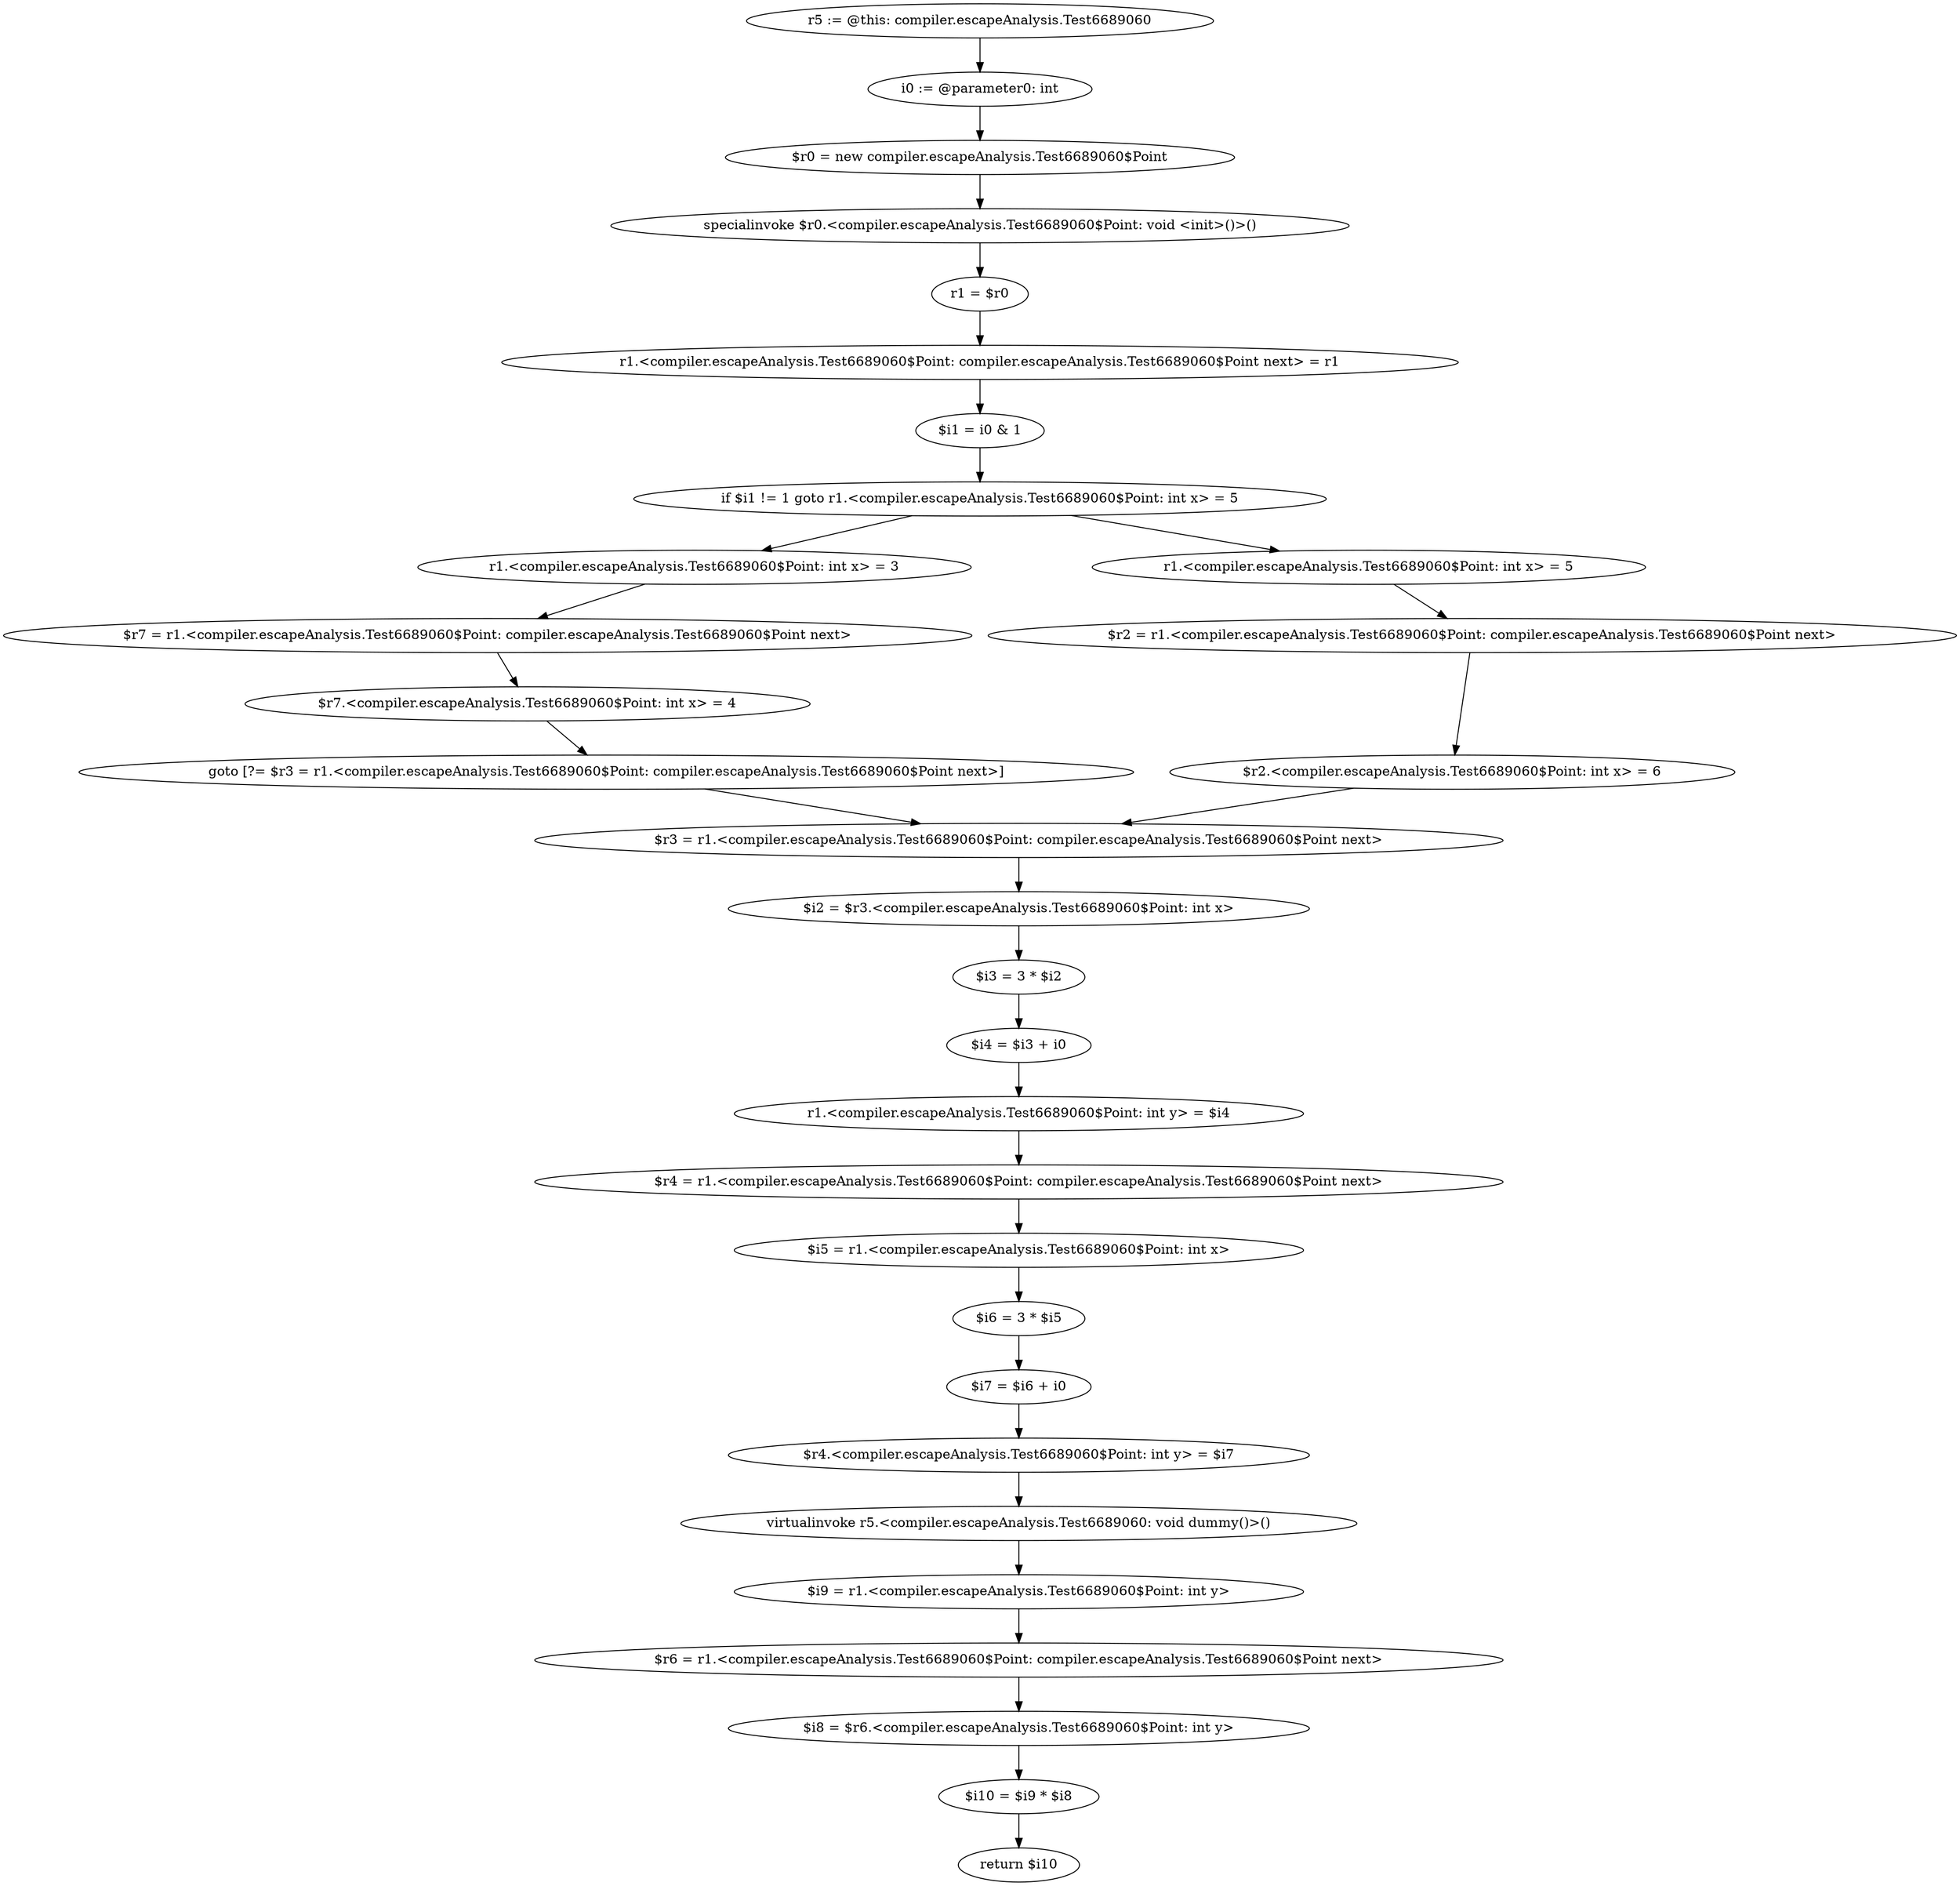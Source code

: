 digraph "unitGraph" {
    "r5 := @this: compiler.escapeAnalysis.Test6689060"
    "i0 := @parameter0: int"
    "$r0 = new compiler.escapeAnalysis.Test6689060$Point"
    "specialinvoke $r0.<compiler.escapeAnalysis.Test6689060$Point: void <init>()>()"
    "r1 = $r0"
    "r1.<compiler.escapeAnalysis.Test6689060$Point: compiler.escapeAnalysis.Test6689060$Point next> = r1"
    "$i1 = i0 & 1"
    "if $i1 != 1 goto r1.<compiler.escapeAnalysis.Test6689060$Point: int x> = 5"
    "r1.<compiler.escapeAnalysis.Test6689060$Point: int x> = 3"
    "$r7 = r1.<compiler.escapeAnalysis.Test6689060$Point: compiler.escapeAnalysis.Test6689060$Point next>"
    "$r7.<compiler.escapeAnalysis.Test6689060$Point: int x> = 4"
    "goto [?= $r3 = r1.<compiler.escapeAnalysis.Test6689060$Point: compiler.escapeAnalysis.Test6689060$Point next>]"
    "r1.<compiler.escapeAnalysis.Test6689060$Point: int x> = 5"
    "$r2 = r1.<compiler.escapeAnalysis.Test6689060$Point: compiler.escapeAnalysis.Test6689060$Point next>"
    "$r2.<compiler.escapeAnalysis.Test6689060$Point: int x> = 6"
    "$r3 = r1.<compiler.escapeAnalysis.Test6689060$Point: compiler.escapeAnalysis.Test6689060$Point next>"
    "$i2 = $r3.<compiler.escapeAnalysis.Test6689060$Point: int x>"
    "$i3 = 3 * $i2"
    "$i4 = $i3 + i0"
    "r1.<compiler.escapeAnalysis.Test6689060$Point: int y> = $i4"
    "$r4 = r1.<compiler.escapeAnalysis.Test6689060$Point: compiler.escapeAnalysis.Test6689060$Point next>"
    "$i5 = r1.<compiler.escapeAnalysis.Test6689060$Point: int x>"
    "$i6 = 3 * $i5"
    "$i7 = $i6 + i0"
    "$r4.<compiler.escapeAnalysis.Test6689060$Point: int y> = $i7"
    "virtualinvoke r5.<compiler.escapeAnalysis.Test6689060: void dummy()>()"
    "$i9 = r1.<compiler.escapeAnalysis.Test6689060$Point: int y>"
    "$r6 = r1.<compiler.escapeAnalysis.Test6689060$Point: compiler.escapeAnalysis.Test6689060$Point next>"
    "$i8 = $r6.<compiler.escapeAnalysis.Test6689060$Point: int y>"
    "$i10 = $i9 * $i8"
    "return $i10"
    "r5 := @this: compiler.escapeAnalysis.Test6689060"->"i0 := @parameter0: int";
    "i0 := @parameter0: int"->"$r0 = new compiler.escapeAnalysis.Test6689060$Point";
    "$r0 = new compiler.escapeAnalysis.Test6689060$Point"->"specialinvoke $r0.<compiler.escapeAnalysis.Test6689060$Point: void <init>()>()";
    "specialinvoke $r0.<compiler.escapeAnalysis.Test6689060$Point: void <init>()>()"->"r1 = $r0";
    "r1 = $r0"->"r1.<compiler.escapeAnalysis.Test6689060$Point: compiler.escapeAnalysis.Test6689060$Point next> = r1";
    "r1.<compiler.escapeAnalysis.Test6689060$Point: compiler.escapeAnalysis.Test6689060$Point next> = r1"->"$i1 = i0 & 1";
    "$i1 = i0 & 1"->"if $i1 != 1 goto r1.<compiler.escapeAnalysis.Test6689060$Point: int x> = 5";
    "if $i1 != 1 goto r1.<compiler.escapeAnalysis.Test6689060$Point: int x> = 5"->"r1.<compiler.escapeAnalysis.Test6689060$Point: int x> = 3";
    "if $i1 != 1 goto r1.<compiler.escapeAnalysis.Test6689060$Point: int x> = 5"->"r1.<compiler.escapeAnalysis.Test6689060$Point: int x> = 5";
    "r1.<compiler.escapeAnalysis.Test6689060$Point: int x> = 3"->"$r7 = r1.<compiler.escapeAnalysis.Test6689060$Point: compiler.escapeAnalysis.Test6689060$Point next>";
    "$r7 = r1.<compiler.escapeAnalysis.Test6689060$Point: compiler.escapeAnalysis.Test6689060$Point next>"->"$r7.<compiler.escapeAnalysis.Test6689060$Point: int x> = 4";
    "$r7.<compiler.escapeAnalysis.Test6689060$Point: int x> = 4"->"goto [?= $r3 = r1.<compiler.escapeAnalysis.Test6689060$Point: compiler.escapeAnalysis.Test6689060$Point next>]";
    "goto [?= $r3 = r1.<compiler.escapeAnalysis.Test6689060$Point: compiler.escapeAnalysis.Test6689060$Point next>]"->"$r3 = r1.<compiler.escapeAnalysis.Test6689060$Point: compiler.escapeAnalysis.Test6689060$Point next>";
    "r1.<compiler.escapeAnalysis.Test6689060$Point: int x> = 5"->"$r2 = r1.<compiler.escapeAnalysis.Test6689060$Point: compiler.escapeAnalysis.Test6689060$Point next>";
    "$r2 = r1.<compiler.escapeAnalysis.Test6689060$Point: compiler.escapeAnalysis.Test6689060$Point next>"->"$r2.<compiler.escapeAnalysis.Test6689060$Point: int x> = 6";
    "$r2.<compiler.escapeAnalysis.Test6689060$Point: int x> = 6"->"$r3 = r1.<compiler.escapeAnalysis.Test6689060$Point: compiler.escapeAnalysis.Test6689060$Point next>";
    "$r3 = r1.<compiler.escapeAnalysis.Test6689060$Point: compiler.escapeAnalysis.Test6689060$Point next>"->"$i2 = $r3.<compiler.escapeAnalysis.Test6689060$Point: int x>";
    "$i2 = $r3.<compiler.escapeAnalysis.Test6689060$Point: int x>"->"$i3 = 3 * $i2";
    "$i3 = 3 * $i2"->"$i4 = $i3 + i0";
    "$i4 = $i3 + i0"->"r1.<compiler.escapeAnalysis.Test6689060$Point: int y> = $i4";
    "r1.<compiler.escapeAnalysis.Test6689060$Point: int y> = $i4"->"$r4 = r1.<compiler.escapeAnalysis.Test6689060$Point: compiler.escapeAnalysis.Test6689060$Point next>";
    "$r4 = r1.<compiler.escapeAnalysis.Test6689060$Point: compiler.escapeAnalysis.Test6689060$Point next>"->"$i5 = r1.<compiler.escapeAnalysis.Test6689060$Point: int x>";
    "$i5 = r1.<compiler.escapeAnalysis.Test6689060$Point: int x>"->"$i6 = 3 * $i5";
    "$i6 = 3 * $i5"->"$i7 = $i6 + i0";
    "$i7 = $i6 + i0"->"$r4.<compiler.escapeAnalysis.Test6689060$Point: int y> = $i7";
    "$r4.<compiler.escapeAnalysis.Test6689060$Point: int y> = $i7"->"virtualinvoke r5.<compiler.escapeAnalysis.Test6689060: void dummy()>()";
    "virtualinvoke r5.<compiler.escapeAnalysis.Test6689060: void dummy()>()"->"$i9 = r1.<compiler.escapeAnalysis.Test6689060$Point: int y>";
    "$i9 = r1.<compiler.escapeAnalysis.Test6689060$Point: int y>"->"$r6 = r1.<compiler.escapeAnalysis.Test6689060$Point: compiler.escapeAnalysis.Test6689060$Point next>";
    "$r6 = r1.<compiler.escapeAnalysis.Test6689060$Point: compiler.escapeAnalysis.Test6689060$Point next>"->"$i8 = $r6.<compiler.escapeAnalysis.Test6689060$Point: int y>";
    "$i8 = $r6.<compiler.escapeAnalysis.Test6689060$Point: int y>"->"$i10 = $i9 * $i8";
    "$i10 = $i9 * $i8"->"return $i10";
}
